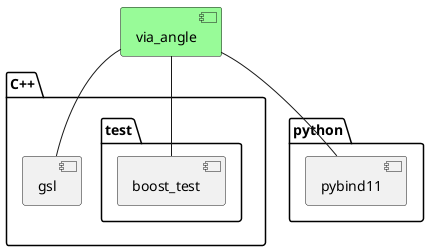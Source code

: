 @startuml

'Copyright (c) 2024 Via Technology Ltd. All Rights Reserved.

' title Angle dependancies

set namespaceSeparator ::
    component via_angle #palegreen
    package C++ {
        component gsl
        package test {
            component boost_test
        }
    }
    package python {
        component pybind11
    }
    
    via_angle -- gsl
    via_angle --  boost_test
    via_angle -- pybind11

@enduml
